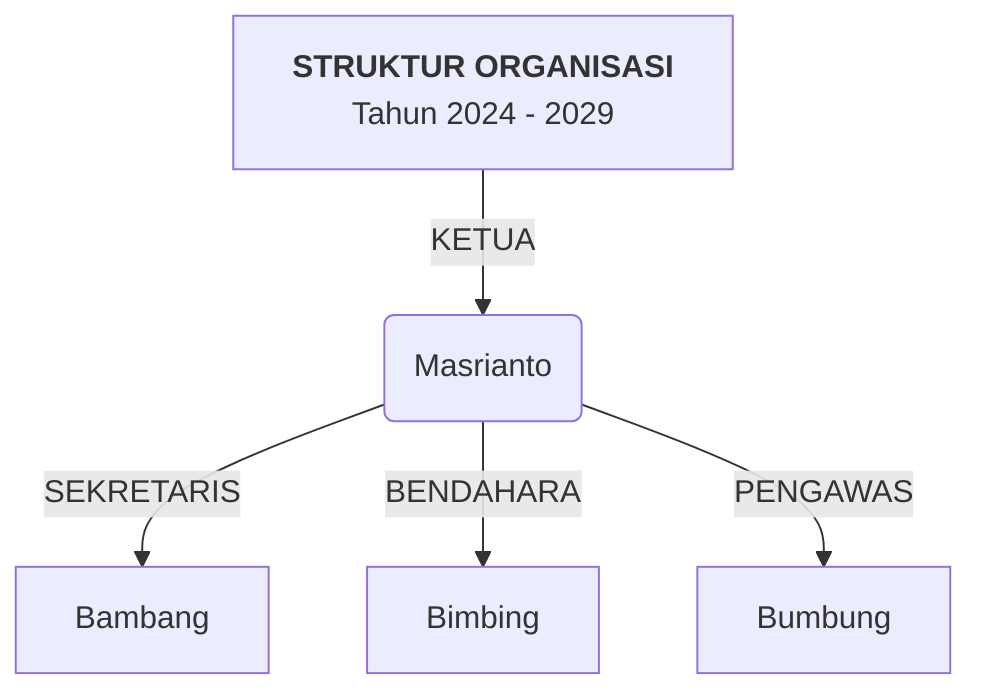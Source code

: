graph TD
     A["<b>STRUKTUR ORGANISASI</b><br>Tahun 2024 - 2029"] -- KETUA --> B("Masrianto")
              B -- SEKRETARIS --> D["Bambang"]
              B -- BENDAHARA --> E["Bimbing"]
              B -- PENGAWAS --> F["Bumbung"]